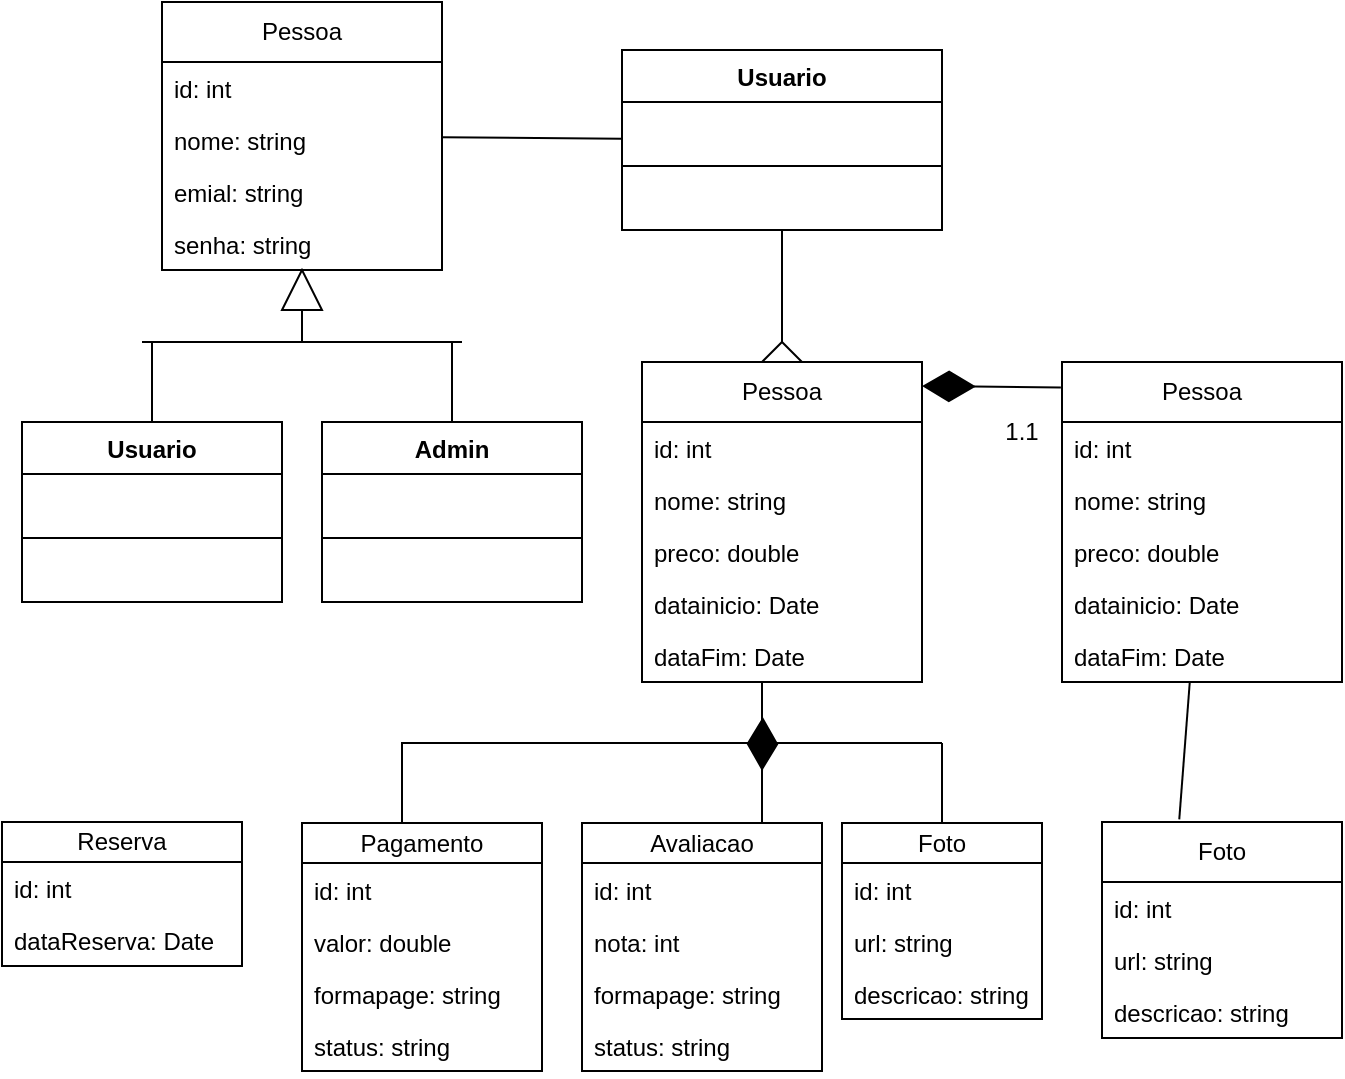 <mxfile version="28.1.1">
  <diagram name="Página-1" id="zAkxzjznJY1wmlgtZ-2-">
    <mxGraphModel dx="1125" dy="687" grid="1" gridSize="10" guides="1" tooltips="1" connect="1" arrows="1" fold="1" page="1" pageScale="1" pageWidth="827" pageHeight="1169" math="0" shadow="0">
      <root>
        <mxCell id="0" />
        <mxCell id="1" parent="0" />
        <mxCell id="1GePmQHOOxn6Tvm3g8PH-5" value="Pessoa" style="swimlane;fontStyle=0;childLayout=stackLayout;horizontal=1;startSize=30;fillColor=none;horizontalStack=0;resizeParent=1;resizeParentMax=0;resizeLast=0;collapsible=1;marginBottom=0;whiteSpace=wrap;html=1;" vertex="1" parent="1">
          <mxGeometry x="80" y="200" width="140" height="134" as="geometry" />
        </mxCell>
        <mxCell id="1GePmQHOOxn6Tvm3g8PH-6" value="id: int" style="text;strokeColor=none;fillColor=none;align=left;verticalAlign=top;spacingLeft=4;spacingRight=4;overflow=hidden;rotatable=0;points=[[0,0.5],[1,0.5]];portConstraint=eastwest;whiteSpace=wrap;html=1;" vertex="1" parent="1GePmQHOOxn6Tvm3g8PH-5">
          <mxGeometry y="30" width="140" height="26" as="geometry" />
        </mxCell>
        <mxCell id="1GePmQHOOxn6Tvm3g8PH-7" value="nome: string" style="text;strokeColor=none;fillColor=none;align=left;verticalAlign=top;spacingLeft=4;spacingRight=4;overflow=hidden;rotatable=0;points=[[0,0.5],[1,0.5]];portConstraint=eastwest;whiteSpace=wrap;html=1;" vertex="1" parent="1GePmQHOOxn6Tvm3g8PH-5">
          <mxGeometry y="56" width="140" height="26" as="geometry" />
        </mxCell>
        <mxCell id="1GePmQHOOxn6Tvm3g8PH-8" value="emial: string" style="text;strokeColor=none;fillColor=none;align=left;verticalAlign=top;spacingLeft=4;spacingRight=4;overflow=hidden;rotatable=0;points=[[0,0.5],[1,0.5]];portConstraint=eastwest;whiteSpace=wrap;html=1;" vertex="1" parent="1GePmQHOOxn6Tvm3g8PH-5">
          <mxGeometry y="82" width="140" height="26" as="geometry" />
        </mxCell>
        <mxCell id="1GePmQHOOxn6Tvm3g8PH-9" value="senha: string" style="text;strokeColor=none;fillColor=none;align=left;verticalAlign=top;spacingLeft=4;spacingRight=4;overflow=hidden;rotatable=0;points=[[0,0.5],[1,0.5]];portConstraint=eastwest;whiteSpace=wrap;html=1;" vertex="1" parent="1GePmQHOOxn6Tvm3g8PH-5">
          <mxGeometry y="108" width="140" height="26" as="geometry" />
        </mxCell>
        <mxCell id="1GePmQHOOxn6Tvm3g8PH-12" value="Usuario" style="swimlane;fontStyle=1;align=center;verticalAlign=top;childLayout=stackLayout;horizontal=1;startSize=26;horizontalStack=0;resizeParent=1;resizeParentMax=0;resizeLast=0;collapsible=1;marginBottom=0;whiteSpace=wrap;html=1;" vertex="1" parent="1">
          <mxGeometry x="310" y="224" width="160" height="90" as="geometry" />
        </mxCell>
        <mxCell id="1GePmQHOOxn6Tvm3g8PH-14" value="" style="line;strokeWidth=1;fillColor=none;align=left;verticalAlign=middle;spacingTop=-1;spacingLeft=3;spacingRight=3;rotatable=0;labelPosition=right;points=[];portConstraint=eastwest;strokeColor=inherit;" vertex="1" parent="1GePmQHOOxn6Tvm3g8PH-12">
          <mxGeometry y="26" width="160" height="64" as="geometry" />
        </mxCell>
        <mxCell id="1GePmQHOOxn6Tvm3g8PH-16" value="" style="endArrow=none;html=1;rounded=0;fontSize=12;startSize=8;endSize=8;curved=1;" edge="1" parent="1" source="1GePmQHOOxn6Tvm3g8PH-5" target="1GePmQHOOxn6Tvm3g8PH-12">
          <mxGeometry width="50" height="50" relative="1" as="geometry">
            <mxPoint x="230" y="380" as="sourcePoint" />
            <mxPoint x="280" y="330" as="targetPoint" />
          </mxGeometry>
        </mxCell>
        <mxCell id="1GePmQHOOxn6Tvm3g8PH-17" value="Usuario" style="swimlane;fontStyle=1;align=center;verticalAlign=top;childLayout=stackLayout;horizontal=1;startSize=26;horizontalStack=0;resizeParent=1;resizeParentMax=0;resizeLast=0;collapsible=1;marginBottom=0;whiteSpace=wrap;html=1;" vertex="1" parent="1">
          <mxGeometry x="10" y="410" width="130" height="90" as="geometry" />
        </mxCell>
        <mxCell id="1GePmQHOOxn6Tvm3g8PH-18" value="" style="line;strokeWidth=1;fillColor=none;align=left;verticalAlign=middle;spacingTop=-1;spacingLeft=3;spacingRight=3;rotatable=0;labelPosition=right;points=[];portConstraint=eastwest;strokeColor=inherit;" vertex="1" parent="1GePmQHOOxn6Tvm3g8PH-17">
          <mxGeometry y="26" width="130" height="64" as="geometry" />
        </mxCell>
        <mxCell id="1GePmQHOOxn6Tvm3g8PH-19" value="Admin" style="swimlane;fontStyle=1;align=center;verticalAlign=top;childLayout=stackLayout;horizontal=1;startSize=26;horizontalStack=0;resizeParent=1;resizeParentMax=0;resizeLast=0;collapsible=1;marginBottom=0;whiteSpace=wrap;html=1;" vertex="1" parent="1">
          <mxGeometry x="160" y="410" width="130" height="90" as="geometry" />
        </mxCell>
        <mxCell id="1GePmQHOOxn6Tvm3g8PH-20" value="" style="line;strokeWidth=1;fillColor=none;align=left;verticalAlign=middle;spacingTop=-1;spacingLeft=3;spacingRight=3;rotatable=0;labelPosition=right;points=[];portConstraint=eastwest;strokeColor=inherit;" vertex="1" parent="1GePmQHOOxn6Tvm3g8PH-19">
          <mxGeometry y="26" width="130" height="64" as="geometry" />
        </mxCell>
        <mxCell id="1GePmQHOOxn6Tvm3g8PH-21" value="" style="endArrow=none;html=1;rounded=0;fontSize=12;startSize=8;endSize=8;curved=1;" edge="1" parent="1" target="1GePmQHOOxn6Tvm3g8PH-19">
          <mxGeometry width="50" height="50" relative="1" as="geometry">
            <mxPoint x="230" y="500" as="sourcePoint" />
            <mxPoint x="280" y="450" as="targetPoint" />
          </mxGeometry>
        </mxCell>
        <mxCell id="1GePmQHOOxn6Tvm3g8PH-22" value="" style="endArrow=none;html=1;rounded=0;fontSize=12;startSize=8;endSize=8;curved=1;entryX=0.5;entryY=0;entryDx=0;entryDy=0;" edge="1" parent="1" target="1GePmQHOOxn6Tvm3g8PH-19">
          <mxGeometry width="50" height="50" relative="1" as="geometry">
            <mxPoint x="225" y="370" as="sourcePoint" />
            <mxPoint x="280" y="430" as="targetPoint" />
          </mxGeometry>
        </mxCell>
        <mxCell id="1GePmQHOOxn6Tvm3g8PH-23" value="" style="endArrow=none;html=1;rounded=0;fontSize=12;startSize=8;endSize=8;curved=1;entryX=0.5;entryY=0;entryDx=0;entryDy=0;" edge="1" parent="1" target="1GePmQHOOxn6Tvm3g8PH-17">
          <mxGeometry width="50" height="50" relative="1" as="geometry">
            <mxPoint x="75" y="370" as="sourcePoint" />
            <mxPoint x="100" y="420" as="targetPoint" />
          </mxGeometry>
        </mxCell>
        <mxCell id="1GePmQHOOxn6Tvm3g8PH-24" value="" style="endArrow=none;html=1;rounded=0;fontSize=12;startSize=8;endSize=8;curved=1;" edge="1" parent="1">
          <mxGeometry width="50" height="50" relative="1" as="geometry">
            <mxPoint x="70" y="370" as="sourcePoint" />
            <mxPoint x="230" y="370" as="targetPoint" />
          </mxGeometry>
        </mxCell>
        <mxCell id="1GePmQHOOxn6Tvm3g8PH-67" style="edgeStyle=none;curved=1;rounded=0;orthogonalLoop=1;jettySize=auto;html=1;exitX=1;exitY=0.5;exitDx=0;exitDy=0;fontSize=12;startSize=8;endSize=8;" edge="1" parent="1" source="1GePmQHOOxn6Tvm3g8PH-25" target="1GePmQHOOxn6Tvm3g8PH-5">
          <mxGeometry relative="1" as="geometry" />
        </mxCell>
        <mxCell id="1GePmQHOOxn6Tvm3g8PH-25" value="" style="triangle;whiteSpace=wrap;html=1;direction=north;" vertex="1" parent="1">
          <mxGeometry x="140" y="334" width="20" height="20" as="geometry" />
        </mxCell>
        <mxCell id="1GePmQHOOxn6Tvm3g8PH-26" value="" style="endArrow=none;html=1;rounded=0;fontSize=12;startSize=8;endSize=8;curved=1;entryX=0;entryY=0.5;entryDx=0;entryDy=0;" edge="1" parent="1" target="1GePmQHOOxn6Tvm3g8PH-25">
          <mxGeometry width="50" height="50" relative="1" as="geometry">
            <mxPoint x="150" y="370" as="sourcePoint" />
            <mxPoint x="300" y="360" as="targetPoint" />
          </mxGeometry>
        </mxCell>
        <mxCell id="1GePmQHOOxn6Tvm3g8PH-27" value="Pessoa" style="swimlane;fontStyle=0;childLayout=stackLayout;horizontal=1;startSize=30;fillColor=none;horizontalStack=0;resizeParent=1;resizeParentMax=0;resizeLast=0;collapsible=1;marginBottom=0;whiteSpace=wrap;html=1;" vertex="1" parent="1">
          <mxGeometry x="320" y="380" width="140" height="160" as="geometry" />
        </mxCell>
        <mxCell id="1GePmQHOOxn6Tvm3g8PH-28" value="id: int" style="text;strokeColor=none;fillColor=none;align=left;verticalAlign=top;spacingLeft=4;spacingRight=4;overflow=hidden;rotatable=0;points=[[0,0.5],[1,0.5]];portConstraint=eastwest;whiteSpace=wrap;html=1;" vertex="1" parent="1GePmQHOOxn6Tvm3g8PH-27">
          <mxGeometry y="30" width="140" height="26" as="geometry" />
        </mxCell>
        <mxCell id="1GePmQHOOxn6Tvm3g8PH-29" value="nome: string" style="text;strokeColor=none;fillColor=none;align=left;verticalAlign=top;spacingLeft=4;spacingRight=4;overflow=hidden;rotatable=0;points=[[0,0.5],[1,0.5]];portConstraint=eastwest;whiteSpace=wrap;html=1;" vertex="1" parent="1GePmQHOOxn6Tvm3g8PH-27">
          <mxGeometry y="56" width="140" height="26" as="geometry" />
        </mxCell>
        <mxCell id="1GePmQHOOxn6Tvm3g8PH-30" value="preco: double" style="text;strokeColor=none;fillColor=none;align=left;verticalAlign=top;spacingLeft=4;spacingRight=4;overflow=hidden;rotatable=0;points=[[0,0.5],[1,0.5]];portConstraint=eastwest;whiteSpace=wrap;html=1;" vertex="1" parent="1GePmQHOOxn6Tvm3g8PH-27">
          <mxGeometry y="82" width="140" height="26" as="geometry" />
        </mxCell>
        <mxCell id="1GePmQHOOxn6Tvm3g8PH-31" value="datainicio: Date" style="text;strokeColor=none;fillColor=none;align=left;verticalAlign=top;spacingLeft=4;spacingRight=4;overflow=hidden;rotatable=0;points=[[0,0.5],[1,0.5]];portConstraint=eastwest;whiteSpace=wrap;html=1;" vertex="1" parent="1GePmQHOOxn6Tvm3g8PH-27">
          <mxGeometry y="108" width="140" height="26" as="geometry" />
        </mxCell>
        <mxCell id="1GePmQHOOxn6Tvm3g8PH-34" value="dataFim: Date" style="text;strokeColor=none;fillColor=none;align=left;verticalAlign=top;spacingLeft=4;spacingRight=4;overflow=hidden;rotatable=0;points=[[0,0.5],[1,0.5]];portConstraint=eastwest;whiteSpace=wrap;html=1;" vertex="1" parent="1GePmQHOOxn6Tvm3g8PH-27">
          <mxGeometry y="134" width="140" height="26" as="geometry" />
        </mxCell>
        <mxCell id="1GePmQHOOxn6Tvm3g8PH-32" value="" style="triangle;whiteSpace=wrap;html=1;direction=north;" vertex="1" parent="1">
          <mxGeometry x="380" y="370" width="20" height="10" as="geometry" />
        </mxCell>
        <mxCell id="1GePmQHOOxn6Tvm3g8PH-33" value="" style="endArrow=none;html=1;rounded=0;fontSize=12;startSize=8;endSize=8;curved=1;entryX=1;entryY=0.5;entryDx=0;entryDy=0;" edge="1" parent="1" source="1GePmQHOOxn6Tvm3g8PH-12" target="1GePmQHOOxn6Tvm3g8PH-32">
          <mxGeometry width="50" height="50" relative="1" as="geometry">
            <mxPoint x="250" y="340" as="sourcePoint" />
            <mxPoint x="300" y="290" as="targetPoint" />
          </mxGeometry>
        </mxCell>
        <mxCell id="1GePmQHOOxn6Tvm3g8PH-35" value="Pessoa" style="swimlane;fontStyle=0;childLayout=stackLayout;horizontal=1;startSize=30;fillColor=none;horizontalStack=0;resizeParent=1;resizeParentMax=0;resizeLast=0;collapsible=1;marginBottom=0;whiteSpace=wrap;html=1;" vertex="1" parent="1">
          <mxGeometry x="530" y="380" width="140" height="160" as="geometry" />
        </mxCell>
        <mxCell id="1GePmQHOOxn6Tvm3g8PH-36" value="id: int" style="text;strokeColor=none;fillColor=none;align=left;verticalAlign=top;spacingLeft=4;spacingRight=4;overflow=hidden;rotatable=0;points=[[0,0.5],[1,0.5]];portConstraint=eastwest;whiteSpace=wrap;html=1;" vertex="1" parent="1GePmQHOOxn6Tvm3g8PH-35">
          <mxGeometry y="30" width="140" height="26" as="geometry" />
        </mxCell>
        <mxCell id="1GePmQHOOxn6Tvm3g8PH-37" value="nome: string" style="text;strokeColor=none;fillColor=none;align=left;verticalAlign=top;spacingLeft=4;spacingRight=4;overflow=hidden;rotatable=0;points=[[0,0.5],[1,0.5]];portConstraint=eastwest;whiteSpace=wrap;html=1;" vertex="1" parent="1GePmQHOOxn6Tvm3g8PH-35">
          <mxGeometry y="56" width="140" height="26" as="geometry" />
        </mxCell>
        <mxCell id="1GePmQHOOxn6Tvm3g8PH-38" value="preco: double" style="text;strokeColor=none;fillColor=none;align=left;verticalAlign=top;spacingLeft=4;spacingRight=4;overflow=hidden;rotatable=0;points=[[0,0.5],[1,0.5]];portConstraint=eastwest;whiteSpace=wrap;html=1;" vertex="1" parent="1GePmQHOOxn6Tvm3g8PH-35">
          <mxGeometry y="82" width="140" height="26" as="geometry" />
        </mxCell>
        <mxCell id="1GePmQHOOxn6Tvm3g8PH-39" value="datainicio: Date" style="text;strokeColor=none;fillColor=none;align=left;verticalAlign=top;spacingLeft=4;spacingRight=4;overflow=hidden;rotatable=0;points=[[0,0.5],[1,0.5]];portConstraint=eastwest;whiteSpace=wrap;html=1;" vertex="1" parent="1GePmQHOOxn6Tvm3g8PH-35">
          <mxGeometry y="108" width="140" height="26" as="geometry" />
        </mxCell>
        <mxCell id="1GePmQHOOxn6Tvm3g8PH-40" value="dataFim: Date" style="text;strokeColor=none;fillColor=none;align=left;verticalAlign=top;spacingLeft=4;spacingRight=4;overflow=hidden;rotatable=0;points=[[0,0.5],[1,0.5]];portConstraint=eastwest;whiteSpace=wrap;html=1;" vertex="1" parent="1GePmQHOOxn6Tvm3g8PH-35">
          <mxGeometry y="134" width="140" height="26" as="geometry" />
        </mxCell>
        <mxCell id="1GePmQHOOxn6Tvm3g8PH-41" value="" style="endArrow=diamondThin;endFill=1;endSize=24;html=1;rounded=0;fontSize=12;curved=1;exitX=-0.004;exitY=0.08;exitDx=0;exitDy=0;exitPerimeter=0;" edge="1" parent="1" source="1GePmQHOOxn6Tvm3g8PH-35">
          <mxGeometry width="160" relative="1" as="geometry">
            <mxPoint x="480" y="450" as="sourcePoint" />
            <mxPoint x="460" y="392" as="targetPoint" />
          </mxGeometry>
        </mxCell>
        <mxCell id="1GePmQHOOxn6Tvm3g8PH-42" value="1.1" style="text;html=1;align=center;verticalAlign=middle;whiteSpace=wrap;rounded=0;" vertex="1" parent="1">
          <mxGeometry x="480" y="400" width="60" height="30" as="geometry" />
        </mxCell>
        <mxCell id="1GePmQHOOxn6Tvm3g8PH-43" value="Foto" style="swimlane;fontStyle=0;childLayout=stackLayout;horizontal=1;startSize=30;fillColor=none;horizontalStack=0;resizeParent=1;resizeParentMax=0;resizeLast=0;collapsible=1;marginBottom=0;whiteSpace=wrap;html=1;" vertex="1" parent="1">
          <mxGeometry x="550" y="610" width="120" height="108" as="geometry" />
        </mxCell>
        <mxCell id="1GePmQHOOxn6Tvm3g8PH-44" value="id: int" style="text;strokeColor=none;fillColor=none;align=left;verticalAlign=top;spacingLeft=4;spacingRight=4;overflow=hidden;rotatable=0;points=[[0,0.5],[1,0.5]];portConstraint=eastwest;whiteSpace=wrap;html=1;" vertex="1" parent="1GePmQHOOxn6Tvm3g8PH-43">
          <mxGeometry y="30" width="120" height="26" as="geometry" />
        </mxCell>
        <mxCell id="1GePmQHOOxn6Tvm3g8PH-45" value="url: string" style="text;strokeColor=none;fillColor=none;align=left;verticalAlign=top;spacingLeft=4;spacingRight=4;overflow=hidden;rotatable=0;points=[[0,0.5],[1,0.5]];portConstraint=eastwest;whiteSpace=wrap;html=1;" vertex="1" parent="1GePmQHOOxn6Tvm3g8PH-43">
          <mxGeometry y="56" width="120" height="26" as="geometry" />
        </mxCell>
        <mxCell id="1GePmQHOOxn6Tvm3g8PH-46" value="descricao: string" style="text;strokeColor=none;fillColor=none;align=left;verticalAlign=top;spacingLeft=4;spacingRight=4;overflow=hidden;rotatable=0;points=[[0,0.5],[1,0.5]];portConstraint=eastwest;whiteSpace=wrap;html=1;" vertex="1" parent="1GePmQHOOxn6Tvm3g8PH-43">
          <mxGeometry y="82" width="120" height="26" as="geometry" />
        </mxCell>
        <mxCell id="1GePmQHOOxn6Tvm3g8PH-48" value="" style="endArrow=none;html=1;rounded=0;fontSize=12;startSize=8;endSize=8;curved=1;exitX=0.322;exitY=-0.012;exitDx=0;exitDy=0;exitPerimeter=0;" edge="1" parent="1" source="1GePmQHOOxn6Tvm3g8PH-43" target="1GePmQHOOxn6Tvm3g8PH-35">
          <mxGeometry width="50" height="50" relative="1" as="geometry">
            <mxPoint x="550" y="610" as="sourcePoint" />
            <mxPoint x="570" y="540" as="targetPoint" />
          </mxGeometry>
        </mxCell>
        <mxCell id="1GePmQHOOxn6Tvm3g8PH-49" value="Foto" style="swimlane;fontStyle=0;childLayout=stackLayout;horizontal=1;startSize=20;fillColor=none;horizontalStack=0;resizeParent=1;resizeParentMax=0;resizeLast=0;collapsible=1;marginBottom=0;whiteSpace=wrap;html=1;" vertex="1" parent="1">
          <mxGeometry x="420" y="610.5" width="100" height="98" as="geometry" />
        </mxCell>
        <mxCell id="1GePmQHOOxn6Tvm3g8PH-50" value="id: int" style="text;strokeColor=none;fillColor=none;align=left;verticalAlign=top;spacingLeft=4;spacingRight=4;overflow=hidden;rotatable=0;points=[[0,0.5],[1,0.5]];portConstraint=eastwest;whiteSpace=wrap;html=1;" vertex="1" parent="1GePmQHOOxn6Tvm3g8PH-49">
          <mxGeometry y="20" width="100" height="26" as="geometry" />
        </mxCell>
        <mxCell id="1GePmQHOOxn6Tvm3g8PH-51" value="url: string" style="text;strokeColor=none;fillColor=none;align=left;verticalAlign=top;spacingLeft=4;spacingRight=4;overflow=hidden;rotatable=0;points=[[0,0.5],[1,0.5]];portConstraint=eastwest;whiteSpace=wrap;html=1;" vertex="1" parent="1GePmQHOOxn6Tvm3g8PH-49">
          <mxGeometry y="46" width="100" height="26" as="geometry" />
        </mxCell>
        <mxCell id="1GePmQHOOxn6Tvm3g8PH-52" value="descricao: string" style="text;strokeColor=none;fillColor=none;align=left;verticalAlign=top;spacingLeft=4;spacingRight=4;overflow=hidden;rotatable=0;points=[[0,0.5],[1,0.5]];portConstraint=eastwest;whiteSpace=wrap;html=1;" vertex="1" parent="1GePmQHOOxn6Tvm3g8PH-49">
          <mxGeometry y="72" width="100" height="26" as="geometry" />
        </mxCell>
        <mxCell id="1GePmQHOOxn6Tvm3g8PH-53" value="Avaliacao" style="swimlane;fontStyle=0;childLayout=stackLayout;horizontal=1;startSize=20;fillColor=none;horizontalStack=0;resizeParent=1;resizeParentMax=0;resizeLast=0;collapsible=1;marginBottom=0;whiteSpace=wrap;html=1;" vertex="1" parent="1">
          <mxGeometry x="290" y="610.5" width="120" height="124" as="geometry" />
        </mxCell>
        <mxCell id="1GePmQHOOxn6Tvm3g8PH-54" value="id: int" style="text;strokeColor=none;fillColor=none;align=left;verticalAlign=top;spacingLeft=4;spacingRight=4;overflow=hidden;rotatable=0;points=[[0,0.5],[1,0.5]];portConstraint=eastwest;whiteSpace=wrap;html=1;" vertex="1" parent="1GePmQHOOxn6Tvm3g8PH-53">
          <mxGeometry y="20" width="120" height="26" as="geometry" />
        </mxCell>
        <mxCell id="1GePmQHOOxn6Tvm3g8PH-55" value="nota: int" style="text;strokeColor=none;fillColor=none;align=left;verticalAlign=top;spacingLeft=4;spacingRight=4;overflow=hidden;rotatable=0;points=[[0,0.5],[1,0.5]];portConstraint=eastwest;whiteSpace=wrap;html=1;" vertex="1" parent="1GePmQHOOxn6Tvm3g8PH-53">
          <mxGeometry y="46" width="120" height="26" as="geometry" />
        </mxCell>
        <mxCell id="1GePmQHOOxn6Tvm3g8PH-56" value="formapage: string" style="text;strokeColor=none;fillColor=none;align=left;verticalAlign=top;spacingLeft=4;spacingRight=4;overflow=hidden;rotatable=0;points=[[0,0.5],[1,0.5]];portConstraint=eastwest;whiteSpace=wrap;html=1;" vertex="1" parent="1GePmQHOOxn6Tvm3g8PH-53">
          <mxGeometry y="72" width="120" height="26" as="geometry" />
        </mxCell>
        <mxCell id="1GePmQHOOxn6Tvm3g8PH-57" value="status: string" style="text;strokeColor=none;fillColor=none;align=left;verticalAlign=top;spacingLeft=4;spacingRight=4;overflow=hidden;rotatable=0;points=[[0,0.5],[1,0.5]];portConstraint=eastwest;whiteSpace=wrap;html=1;" vertex="1" parent="1GePmQHOOxn6Tvm3g8PH-53">
          <mxGeometry y="98" width="120" height="26" as="geometry" />
        </mxCell>
        <mxCell id="1GePmQHOOxn6Tvm3g8PH-58" value="Pagamento" style="swimlane;fontStyle=0;childLayout=stackLayout;horizontal=1;startSize=20;fillColor=none;horizontalStack=0;resizeParent=1;resizeParentMax=0;resizeLast=0;collapsible=1;marginBottom=0;whiteSpace=wrap;html=1;" vertex="1" parent="1">
          <mxGeometry x="150" y="610.5" width="120" height="124" as="geometry" />
        </mxCell>
        <mxCell id="1GePmQHOOxn6Tvm3g8PH-59" value="id: int" style="text;strokeColor=none;fillColor=none;align=left;verticalAlign=top;spacingLeft=4;spacingRight=4;overflow=hidden;rotatable=0;points=[[0,0.5],[1,0.5]];portConstraint=eastwest;whiteSpace=wrap;html=1;" vertex="1" parent="1GePmQHOOxn6Tvm3g8PH-58">
          <mxGeometry y="20" width="120" height="26" as="geometry" />
        </mxCell>
        <mxCell id="1GePmQHOOxn6Tvm3g8PH-60" value="valor: double" style="text;strokeColor=none;fillColor=none;align=left;verticalAlign=top;spacingLeft=4;spacingRight=4;overflow=hidden;rotatable=0;points=[[0,0.5],[1,0.5]];portConstraint=eastwest;whiteSpace=wrap;html=1;" vertex="1" parent="1GePmQHOOxn6Tvm3g8PH-58">
          <mxGeometry y="46" width="120" height="26" as="geometry" />
        </mxCell>
        <mxCell id="1GePmQHOOxn6Tvm3g8PH-61" value="formapage: string" style="text;strokeColor=none;fillColor=none;align=left;verticalAlign=top;spacingLeft=4;spacingRight=4;overflow=hidden;rotatable=0;points=[[0,0.5],[1,0.5]];portConstraint=eastwest;whiteSpace=wrap;html=1;" vertex="1" parent="1GePmQHOOxn6Tvm3g8PH-58">
          <mxGeometry y="72" width="120" height="26" as="geometry" />
        </mxCell>
        <mxCell id="1GePmQHOOxn6Tvm3g8PH-62" value="status: string" style="text;strokeColor=none;fillColor=none;align=left;verticalAlign=top;spacingLeft=4;spacingRight=4;overflow=hidden;rotatable=0;points=[[0,0.5],[1,0.5]];portConstraint=eastwest;whiteSpace=wrap;html=1;" vertex="1" parent="1GePmQHOOxn6Tvm3g8PH-58">
          <mxGeometry y="98" width="120" height="26" as="geometry" />
        </mxCell>
        <mxCell id="1GePmQHOOxn6Tvm3g8PH-63" value="Reserva" style="swimlane;fontStyle=0;childLayout=stackLayout;horizontal=1;startSize=20;fillColor=none;horizontalStack=0;resizeParent=1;resizeParentMax=0;resizeLast=0;collapsible=1;marginBottom=0;whiteSpace=wrap;html=1;" vertex="1" parent="1">
          <mxGeometry y="610" width="120" height="72" as="geometry" />
        </mxCell>
        <mxCell id="1GePmQHOOxn6Tvm3g8PH-64" value="id: int" style="text;strokeColor=none;fillColor=none;align=left;verticalAlign=top;spacingLeft=4;spacingRight=4;overflow=hidden;rotatable=0;points=[[0,0.5],[1,0.5]];portConstraint=eastwest;whiteSpace=wrap;html=1;" vertex="1" parent="1GePmQHOOxn6Tvm3g8PH-63">
          <mxGeometry y="20" width="120" height="26" as="geometry" />
        </mxCell>
        <mxCell id="1GePmQHOOxn6Tvm3g8PH-65" value="dataReserva: Date" style="text;strokeColor=none;fillColor=none;align=left;verticalAlign=top;spacingLeft=4;spacingRight=4;overflow=hidden;rotatable=0;points=[[0,0.5],[1,0.5]];portConstraint=eastwest;whiteSpace=wrap;html=1;" vertex="1" parent="1GePmQHOOxn6Tvm3g8PH-63">
          <mxGeometry y="46" width="120" height="26" as="geometry" />
        </mxCell>
        <mxCell id="1GePmQHOOxn6Tvm3g8PH-69" value="" style="shape=partialRectangle;whiteSpace=wrap;html=1;bottom=0;right=0;fillColor=none;" vertex="1" parent="1">
          <mxGeometry x="200" y="570.5" width="180" height="40" as="geometry" />
        </mxCell>
        <mxCell id="1GePmQHOOxn6Tvm3g8PH-72" value="" style="endArrow=none;html=1;rounded=0;fontSize=12;startSize=8;endSize=8;curved=1;entryX=0.5;entryY=0;entryDx=0;entryDy=0;" edge="1" parent="1" target="1GePmQHOOxn6Tvm3g8PH-49">
          <mxGeometry width="50" height="50" relative="1" as="geometry">
            <mxPoint x="470" y="570.5" as="sourcePoint" />
            <mxPoint x="370" y="650.5" as="targetPoint" />
          </mxGeometry>
        </mxCell>
        <mxCell id="1GePmQHOOxn6Tvm3g8PH-73" value="" style="endArrow=none;html=1;rounded=0;fontSize=12;startSize=8;endSize=8;curved=1;" edge="1" parent="1">
          <mxGeometry width="50" height="50" relative="1" as="geometry">
            <mxPoint x="470" y="570.5" as="sourcePoint" />
            <mxPoint x="380" y="570.5" as="targetPoint" />
          </mxGeometry>
        </mxCell>
        <mxCell id="1GePmQHOOxn6Tvm3g8PH-75" value="" style="endArrow=none;html=1;rounded=0;fontSize=12;startSize=8;endSize=8;curved=1;entryX=0.75;entryY=0;entryDx=0;entryDy=0;exitX=1;exitY=0;exitDx=0;exitDy=0;" edge="1" parent="1" source="1GePmQHOOxn6Tvm3g8PH-69" target="1GePmQHOOxn6Tvm3g8PH-53">
          <mxGeometry width="50" height="50" relative="1" as="geometry">
            <mxPoint x="320" y="700.5" as="sourcePoint" />
            <mxPoint x="370" y="650.5" as="targetPoint" />
          </mxGeometry>
        </mxCell>
        <mxCell id="1GePmQHOOxn6Tvm3g8PH-77" value="" style="endArrow=diamondThin;endFill=1;endSize=24;html=1;rounded=0;fontSize=12;curved=1;exitX=0.331;exitY=-0.072;exitDx=0;exitDy=0;exitPerimeter=0;" edge="1" parent="1">
          <mxGeometry width="160" relative="1" as="geometry">
            <mxPoint x="380.0" y="585.34" as="sourcePoint" />
            <mxPoint x="380.42" y="557.5" as="targetPoint" />
          </mxGeometry>
        </mxCell>
        <mxCell id="1GePmQHOOxn6Tvm3g8PH-78" value="" style="endArrow=none;html=1;rounded=0;fontSize=12;startSize=8;endSize=8;curved=1;" edge="1" parent="1">
          <mxGeometry width="50" height="50" relative="1" as="geometry">
            <mxPoint x="380" y="570" as="sourcePoint" />
            <mxPoint x="380" y="540" as="targetPoint" />
          </mxGeometry>
        </mxCell>
      </root>
    </mxGraphModel>
  </diagram>
</mxfile>
